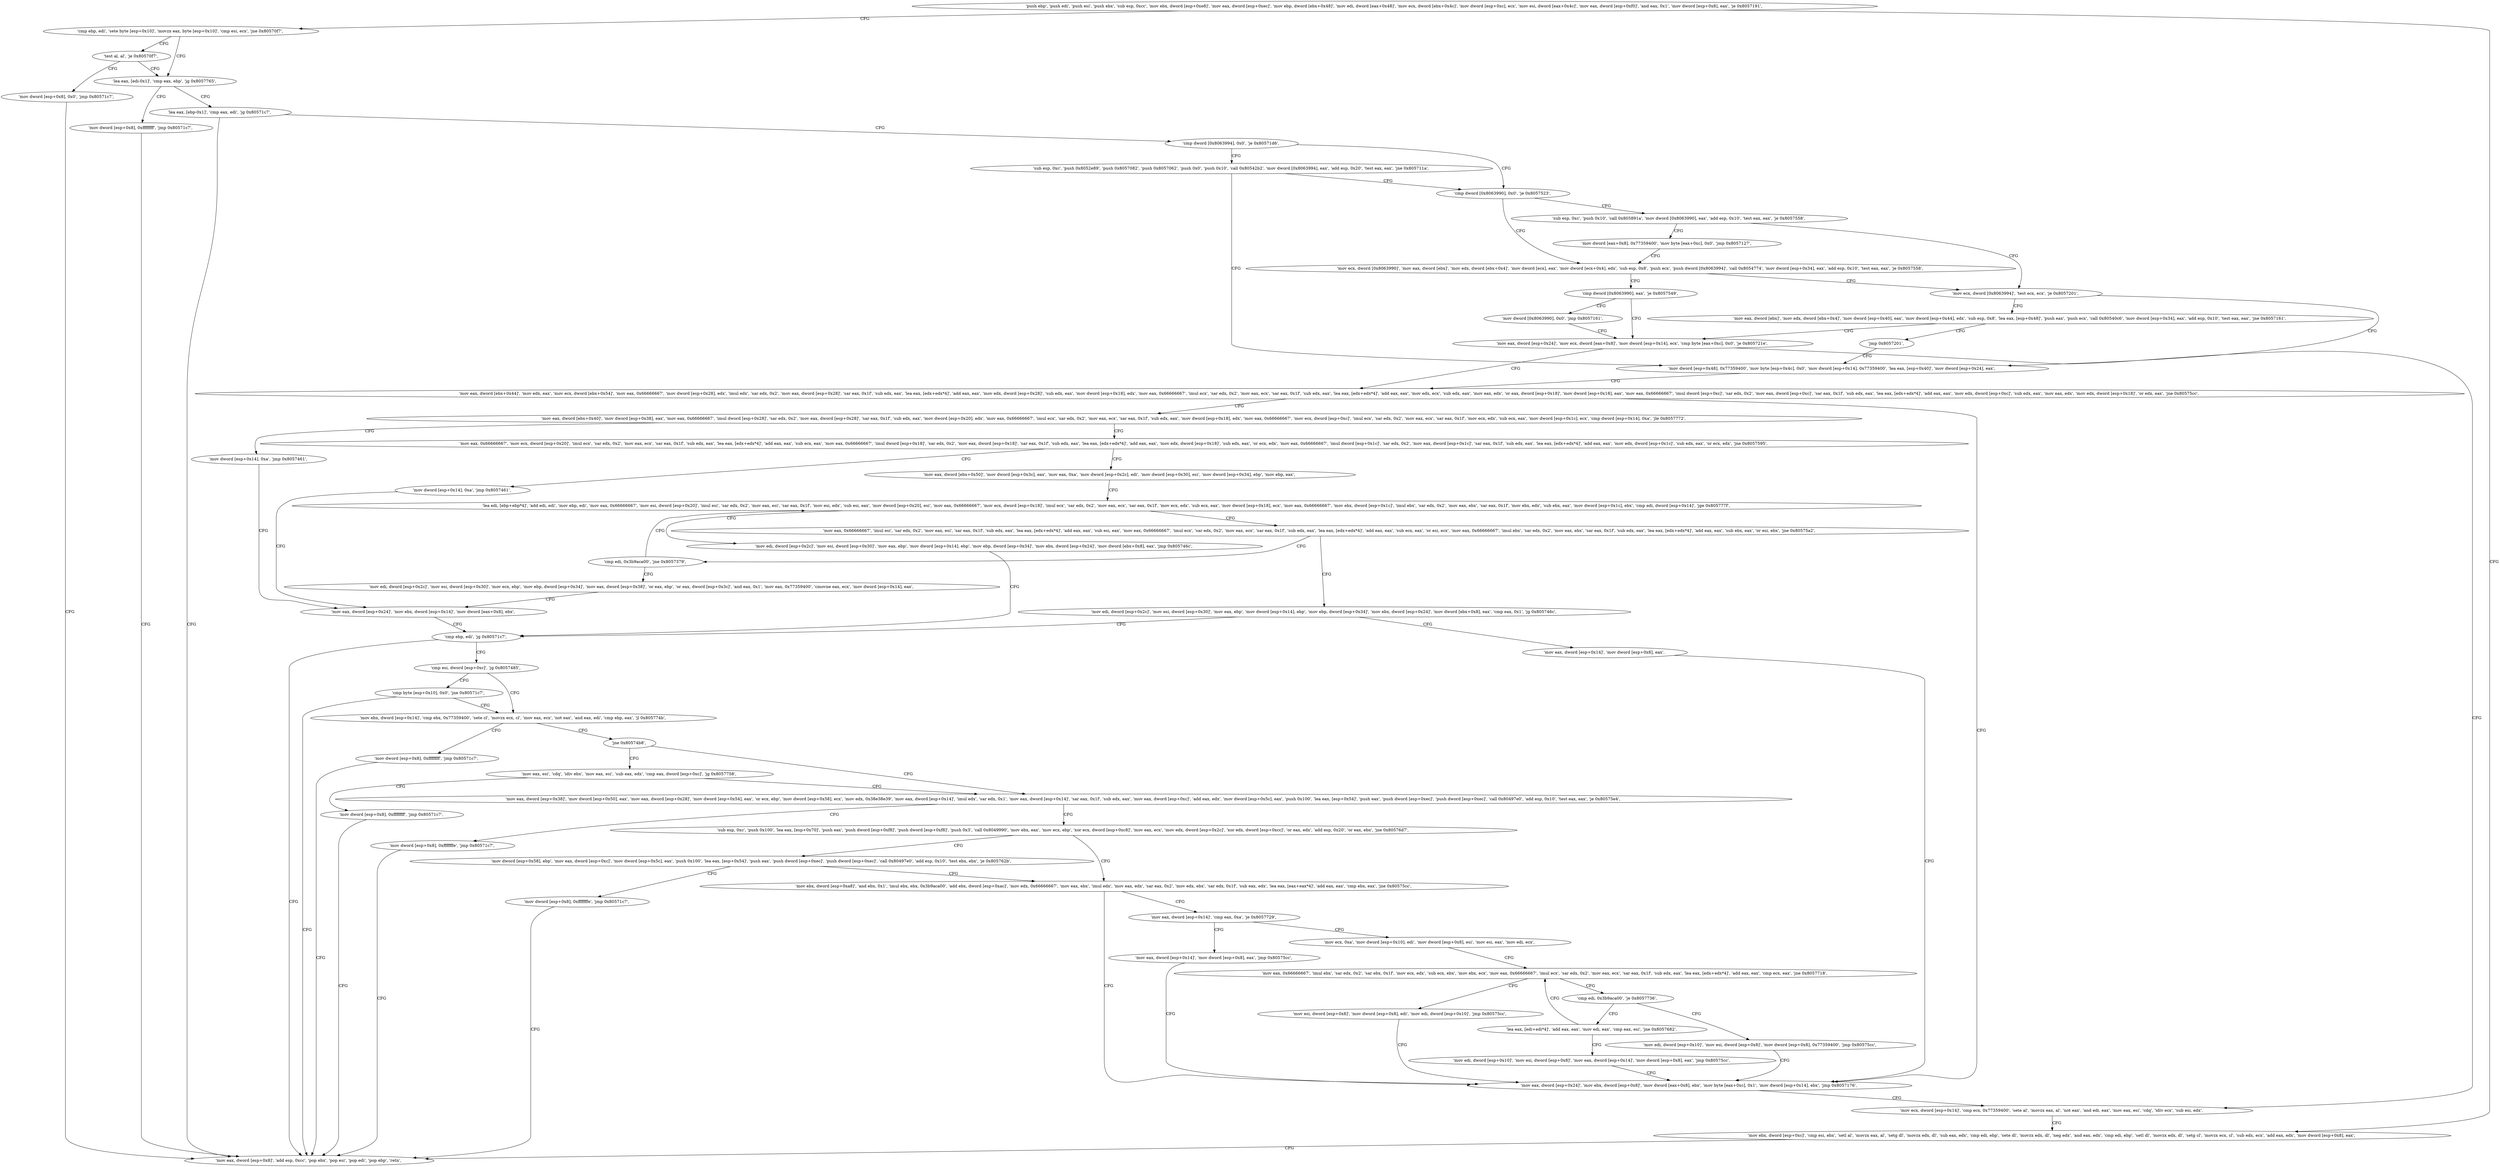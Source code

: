 digraph "func" {
"134574234" [label = "'push ebp', 'push edi', 'push esi', 'push ebx', 'sub esp, 0xcc', 'mov ebx, dword [esp+0xe8]', 'mov eax, dword [esp+0xec]', 'mov ebp, dword [ebx+0x48]', 'mov edi, dword [eax+0x48]', 'mov ecx, dword [ebx+0x4c]', 'mov dword [esp+0xc], ecx', 'mov esi, dword [eax+0x4c]', 'mov eax, dword [esp+0xf0]', 'and eax, 0x1', 'mov dword [esp+0x8], eax', 'je 0x8057191', " ]
"134574481" [label = "'mov ebx, dword [esp+0xc]', 'cmp esi, ebx', 'setl al', 'movzx eax, al', 'setg dl', 'movzx edx, dl', 'sub eax, edx', 'cmp edi, ebp', 'sete dl', 'movzx edx, dl', 'neg edx', 'and eax, edx', 'cmp edi, ebp', 'setl dl', 'movzx edx, dl', 'setg cl', 'movzx ecx, cl', 'sub edx, ecx', 'add eax, edx', 'mov dword [esp+0x8], eax', " ]
"134574294" [label = "'cmp ebp, edi', 'sete byte [esp+0x10]', 'movzx eax, byte [esp+0x10]', 'cmp esi, ecx', 'jne 0x80570f7', " ]
"134574535" [label = "'mov eax, dword [esp+0x8]', 'add esp, 0xcc', 'pop ebx', 'pop esi', 'pop edi', 'pop ebp', 'retn', " ]
"134574327" [label = "'lea eax, [edi-0x1]', 'cmp eax, ebp', 'jg 0x8057765', " ]
"134574310" [label = "'test al, al', 'je 0x80570f7', " ]
"134575973" [label = "'mov dword [esp+0x8], 0xffffffff', 'jmp 0x80571c7', " ]
"134574338" [label = "'lea eax, [ebp-0x1]', 'cmp eax, edi', 'jg 0x80571c7', " ]
"134574314" [label = "'mov dword [esp+0x8], 0x0', 'jmp 0x80571c7', " ]
"134574349" [label = "'cmp dword [0x8063994], 0x0', 'je 0x80571d6', " ]
"134574550" [label = "'sub esp, 0xc', 'push 0x8052e89', 'push 0x8057082', 'push 0x8057062', 'push 0x0', 'push 0x10', 'call 0x80542b2', 'mov dword [0x8063994], eax', 'add esp, 0x20', 'test eax, eax', 'jne 0x805711a', " ]
"134574362" [label = "'cmp dword [0x8063990], 0x0', 'je 0x8057523', " ]
"134574593" [label = "'mov dword [esp+0x48], 0x77359400', 'mov byte [esp+0x4c], 0x0', 'mov dword [esp+0x14], 0x77359400', 'lea eax, [esp+0x40]', 'mov dword [esp+0x24], eax', " ]
"134575395" [label = "'sub esp, 0xc', 'push 0x10', 'call 0x805891a', 'mov dword [0x8063990], eax', 'add esp, 0x10', 'test eax, eax', 'je 0x8057558', " ]
"134574375" [label = "'mov ecx, dword [0x8063990]', 'mov eax, dword [ebx]', 'mov edx, dword [ebx+0x4]', 'mov dword [ecx], eax', 'mov dword [ecx+0x4], edx', 'sub esp, 0x8', 'push ecx', 'push dword [0x8063994]', 'call 0x8054774', 'mov dword [esp+0x34], eax', 'add esp, 0x10', 'test eax, eax', 'je 0x8057558', " ]
"134574622" [label = "'mov eax, dword [ebx+0x44]', 'mov edx, eax', 'mov ecx, dword [ebx+0x54]', 'mov eax, 0x66666667', 'mov dword [esp+0x28], edx', 'imul edx', 'sar edx, 0x2', 'mov eax, dword [esp+0x28]', 'sar eax, 0x1f', 'sub edx, eax', 'lea eax, [edx+edx*4]', 'add eax, eax', 'mov edx, dword [esp+0x28]', 'sub edx, eax', 'mov dword [esp+0x18], edx', 'mov eax, 0x66666667', 'imul ecx', 'sar edx, 0x2', 'mov eax, ecx', 'sar eax, 0x1f', 'sub edx, eax', 'lea eax, [edx+edx*4]', 'add eax, eax', 'mov edx, ecx', 'sub edx, eax', 'mov eax, edx', 'or eax, dword [esp+0x18]', 'mov dword [esp+0x18], eax', 'mov eax, 0x66666667', 'imul dword [esp+0xc]', 'sar edx, 0x2', 'mov eax, dword [esp+0xc]', 'sar eax, 0x1f', 'sub edx, eax', 'lea eax, [edx+edx*4]', 'add eax, eax', 'mov edx, dword [esp+0xc]', 'sub edx, eax', 'mov eax, edx', 'mov edx, dword [esp+0x18]', 'or edx, eax', 'jne 0x80575cc', " ]
"134575448" [label = "'mov ecx, dword [0x8063994]', 'test ecx, ecx', 'je 0x8057201', " ]
"134575417" [label = "'mov dword [eax+0x8], 0x77359400', 'mov byte [eax+0xc], 0x0', 'jmp 0x8057127', " ]
"134574421" [label = "'cmp dword [0x8063990], eax', 'je 0x8057549', " ]
"134575564" [label = "'mov eax, dword [esp+0x24]', 'mov ebx, dword [esp+0x8]', 'mov dword [eax+0x8], ebx', 'mov byte [eax+0xc], 0x1', 'mov dword [esp+0x14], ebx', 'jmp 0x8057176', " ]
"134574454" [label = "'mov ecx, dword [esp+0x14]', 'cmp ecx, 0x77359400', 'sete al', 'movzx eax, al', 'not eax', 'and edi, eax', 'mov eax, esi', 'cdq', 'idiv ecx', 'sub esi, edx', " ]
"134574750" [label = "'mov eax, dword [ebx+0x40]', 'mov dword [esp+0x38], eax', 'mov eax, 0x66666667', 'imul dword [esp+0x28]', 'sar edx, 0x2', 'mov eax, dword [esp+0x28]', 'sar eax, 0x1f', 'sub edx, eax', 'mov dword [esp+0x20], edx', 'mov eax, 0x66666667', 'imul ecx', 'sar edx, 0x2', 'mov eax, ecx', 'sar eax, 0x1f', 'sub edx, eax', 'mov dword [esp+0x18], edx', 'mov eax, 0x66666667', 'mov ecx, dword [esp+0xc]', 'imul ecx', 'sar edx, 0x2', 'mov eax, ecx', 'sar eax, 0x1f', 'mov ecx, edx', 'sub ecx, eax', 'mov dword [esp+0x1c], ecx', 'cmp dword [esp+0x14], 0xa', 'jle 0x8057772', " ]
"134575986" [label = "'mov dword [esp+0x14], 0xa', 'jmp 0x8057461', " ]
"134574841" [label = "'mov eax, 0x66666667', 'mov ecx, dword [esp+0x20]', 'imul ecx', 'sar edx, 0x2', 'mov eax, ecx', 'sar eax, 0x1f', 'sub edx, eax', 'lea eax, [edx+edx*4]', 'add eax, eax', 'sub ecx, eax', 'mov eax, 0x66666667', 'imul dword [esp+0x18]', 'sar edx, 0x2', 'mov eax, dword [esp+0x18]', 'sar eax, 0x1f', 'sub edx, eax', 'lea eax, [edx+edx*4]', 'add eax, eax', 'mov edx, dword [esp+0x18]', 'sub edx, eax', 'or ecx, edx', 'mov eax, 0x66666667', 'imul dword [esp+0x1c]', 'sar edx, 0x2', 'mov eax, dword [esp+0x1c]', 'sar eax, 0x1f', 'sub edx, eax', 'lea eax, [edx+edx*4]', 'add eax, eax', 'mov edx, dword [esp+0x1c]', 'sub edx, eax', 'or ecx, edx', 'jne 0x8057595', " ]
"134575462" [label = "'mov eax, dword [ebx]', 'mov edx, dword [ebx+0x4]', 'mov dword [esp+0x40], eax', 'mov dword [esp+0x44], edx', 'sub esp, 0x8', 'lea eax, [esp+0x48]', 'push eax', 'push ecx', 'call 0x80540c6', 'mov dword [esp+0x34], eax', 'add esp, 0x10', 'test eax, eax', 'jne 0x8057161', " ]
"134575433" [label = "'mov dword [0x8063990], 0x0', 'jmp 0x8057161', " ]
"134574433" [label = "'mov eax, dword [esp+0x24]', 'mov ecx, dword [eax+0x8]', 'mov dword [esp+0x14], ecx', 'cmp byte [eax+0xc], 0x0', 'je 0x805721e', " ]
"134575201" [label = "'mov eax, dword [esp+0x24]', 'mov ebx, dword [esp+0x14]', 'mov dword [eax+0x8], ebx', " ]
"134575509" [label = "'mov dword [esp+0x14], 0xa', 'jmp 0x8057461', " ]
"134574943" [label = "'mov eax, dword [ebx+0x50]', 'mov dword [esp+0x3c], eax', 'mov eax, 0xa', 'mov dword [esp+0x2c], edi', 'mov dword [esp+0x30], esi', 'mov dword [esp+0x34], ebp', 'mov ebp, eax', " ]
"134575504" [label = "'jmp 0x8057201', " ]
"134575212" [label = "'cmp ebp, edi', 'jg 0x80571c7', " ]
"134574969" [label = "'lea edi, [ebp+ebp*4]', 'add edi, edi', 'mov ebp, edi', 'mov eax, 0x66666667', 'mov esi, dword [esp+0x20]', 'imul esi', 'sar edx, 0x2', 'mov eax, esi', 'sar eax, 0x1f', 'mov esi, edx', 'sub esi, eax', 'mov dword [esp+0x20], esi', 'mov eax, 0x66666667', 'mov ecx, dword [esp+0x18]', 'imul ecx', 'sar edx, 0x2', 'mov eax, ecx', 'sar eax, 0x1f', 'mov ecx, edx', 'sub ecx, eax', 'mov dword [esp+0x18], ecx', 'mov eax, 0x66666667', 'mov ebx, dword [esp+0x1c]', 'imul ebx', 'sar edx, 0x2', 'mov eax, ebx', 'sar eax, 0x1f', 'mov ebx, edx', 'sub ebx, eax', 'mov dword [esp+0x1c], ebx', 'cmp edi, dword [esp+0x14]', 'jge 0x805777f', " ]
"134575220" [label = "'cmp esi, dword [esp+0xc]', 'jg 0x8057485', " ]
"134575237" [label = "'mov ebx, dword [esp+0x14]', 'cmp ebx, 0x77359400', 'sete cl', 'movzx ecx, cl', 'mov eax, ecx', 'not eax', 'and eax, edi', 'cmp ebp, eax', 'jl 0x805774b', " ]
"134575226" [label = "'cmp byte [esp+0x10], 0x0', 'jne 0x80571c7', " ]
"134575999" [label = "'mov edi, dword [esp+0x2c]', 'mov esi, dword [esp+0x30]', 'mov eax, ebp', 'mov dword [esp+0x14], ebp', 'mov ebp, dword [esp+0x34]', 'mov ebx, dword [esp+0x24]', 'mov dword [ebx+0x8], eax', 'jmp 0x805746c', " ]
"134575068" [label = "'mov eax, 0x66666667', 'imul esi', 'sar edx, 0x2', 'mov eax, esi', 'sar eax, 0x1f', 'sub edx, eax', 'lea eax, [edx+edx*4]', 'add eax, eax', 'sub esi, eax', 'mov eax, 0x66666667', 'imul ecx', 'sar edx, 0x2', 'mov eax, ecx', 'sar eax, 0x1f', 'sub edx, eax', 'lea eax, [edx+edx*4]', 'add eax, eax', 'sub ecx, eax', 'or esi, ecx', 'mov eax, 0x66666667', 'imul ebx', 'sar edx, 0x2', 'mov eax, ebx', 'sar eax, 0x1f', 'sub edx, eax', 'lea eax, [edx+edx*4]', 'add eax, eax', 'sub ebx, eax', 'or esi, ebx', 'jne 0x80575a2', " ]
"134575522" [label = "'mov edi, dword [esp+0x2c]', 'mov esi, dword [esp+0x30]', 'mov eax, ebp', 'mov dword [esp+0x14], ebp', 'mov ebp, dword [esp+0x34]', 'mov ebx, dword [esp+0x24]', 'mov dword [ebx+0x8], eax', 'cmp eax, 0x1', 'jg 0x805746c', " ]
"134575150" [label = "'cmp edi, 0x3b9aca00', 'jne 0x8057379', " ]
"134575947" [label = "'mov dword [esp+0x8], 0xffffffff', 'jmp 0x80571c7', " ]
"134575267" [label = "'jne 0x80574b8', " ]
"134575556" [label = "'mov eax, dword [esp+0x14]', 'mov dword [esp+0x8], eax', " ]
"134575162" [label = "'mov edi, dword [esp+0x2c]', 'mov esi, dword [esp+0x30]', 'mov ecx, ebp', 'mov ebp, dword [esp+0x34]', 'mov eax, dword [esp+0x38]', 'or eax, ebp', 'or eax, dword [esp+0x3c]', 'and eax, 0x1', 'mov eax, 0x77359400', 'cmovne eax, ecx', 'mov dword [esp+0x14], eax', " ]
"134575288" [label = "'mov eax, dword [esp+0x38]', 'mov dword [esp+0x50], eax', 'mov eax, dword [esp+0x28]', 'mov dword [esp+0x54], eax', 'or ecx, ebp', 'mov dword [esp+0x58], ecx', 'mov edx, 0x38e38e39', 'mov eax, dword [esp+0x14]', 'imul edx', 'sar edx, 0x1', 'mov eax, dword [esp+0x14]', 'sar eax, 0x1f', 'sub edx, eax', 'mov eax, dword [esp+0xc]', 'add eax, edx', 'mov dword [esp+0x5c], eax', 'push 0x100', 'lea eax, [esp+0x54]', 'push eax', 'push dword [esp+0xec]', 'push dword [esp+0xec]', 'call 0x80497e0', 'add esp, 0x10', 'test eax, eax', 'je 0x80575e4', " ]
"134575269" [label = "'mov eax, esi', 'cdq', 'idiv ebx', 'mov eax, esi', 'sub eax, edx', 'cmp eax, dword [esp+0xc]', 'jg 0x8057758', " ]
"134575588" [label = "'sub esp, 0xc', 'push 0x100', 'lea eax, [esp+0x70]', 'push eax', 'push dword [esp+0xf8]', 'push dword [esp+0xf8]', 'push 0x3', 'call 0x8049990', 'mov ebx, eax', 'mov ecx, ebp', 'xor ecx, dword [esp+0xc8]', 'mov eax, ecx', 'mov edx, dword [esp+0x2c]', 'xor edx, dword [esp+0xcc]', 'or eax, edx', 'add esp, 0x20', 'or eax, ebx', 'jne 0x80576d7', " ]
"134575382" [label = "'mov dword [esp+0x8], 0xfffffffe', 'jmp 0x80571c7', " ]
"134575960" [label = "'mov dword [esp+0x8], 0xffffffff', 'jmp 0x80571c7', " ]
"134575831" [label = "'mov dword [esp+0x58], ebp', 'mov eax, dword [esp+0xc]', 'mov dword [esp+0x5c], eax', 'push 0x100', 'lea eax, [esp+0x54]', 'push eax', 'push dword [esp+0xec]', 'push dword [esp+0xec]', 'call 0x80497e0', 'add esp, 0x10', 'test ebx, ebx', 'je 0x805762b', " ]
"134575659" [label = "'mov ebx, dword [esp+0xa8]', 'and ebx, 0x1', 'imul ebx, ebx, 0x3b9aca00', 'add ebx, dword [esp+0xac]', 'mov edx, 0x66666667', 'mov eax, ebx', 'imul edx', 'mov eax, edx', 'sar eax, 0x2', 'mov edx, ebx', 'sar edx, 0x1f', 'sub eax, edx', 'lea eax, [eax+eax*4]', 'add eax, eax', 'cmp ebx, eax', 'jne 0x80575cc', " ]
"134575883" [label = "'mov dword [esp+0x8], 0xfffffffe', 'jmp 0x80571c7', " ]
"134575716" [label = "'mov eax, dword [esp+0x14]', 'cmp eax, 0xa', 'je 0x8057729', " ]
"134575913" [label = "'mov eax, dword [esp+0x14]', 'mov dword [esp+0x8], eax', 'jmp 0x80575cc', " ]
"134575729" [label = "'mov ecx, 0xa', 'mov dword [esp+0x10], edi', 'mov dword [esp+0x8], esi', 'mov esi, eax', 'mov edi, ecx', " ]
"134575746" [label = "'mov eax, 0x66666667', 'imul ebx', 'sar edx, 0x2', 'sar ebx, 0x1f', 'mov ecx, edx', 'sub ecx, ebx', 'mov ebx, ecx', 'mov eax, 0x66666667', 'imul ecx', 'sar edx, 0x2', 'mov eax, ecx', 'sar eax, 0x1f', 'sub edx, eax', 'lea eax, [edx+edx*4]', 'add eax, eax', 'cmp ecx, eax', 'jne 0x8057718', " ]
"134575896" [label = "'mov esi, dword [esp+0x8]', 'mov dword [esp+0x8], edi', 'mov edi, dword [esp+0x10]', 'jmp 0x80575cc', " ]
"134575791" [label = "'cmp edi, 0x3b9aca00', 'je 0x8057736', " ]
"134575926" [label = "'mov edi, dword [esp+0x10]', 'mov esi, dword [esp+0x8]', 'mov dword [esp+0x8], 0x77359400', 'jmp 0x80575cc', " ]
"134575799" [label = "'lea eax, [edi+edi*4]', 'add eax, eax', 'mov edi, eax', 'cmp eax, esi', 'jne 0x8057682', " ]
"134575810" [label = "'mov edi, dword [esp+0x10]', 'mov esi, dword [esp+0x8]', 'mov eax, dword [esp+0x14]', 'mov dword [esp+0x8], eax', 'jmp 0x80575cc', " ]
"134574234" -> "134574481" [ label = "CFG" ]
"134574234" -> "134574294" [ label = "CFG" ]
"134574481" -> "134574535" [ label = "CFG" ]
"134574294" -> "134574327" [ label = "CFG" ]
"134574294" -> "134574310" [ label = "CFG" ]
"134574327" -> "134575973" [ label = "CFG" ]
"134574327" -> "134574338" [ label = "CFG" ]
"134574310" -> "134574327" [ label = "CFG" ]
"134574310" -> "134574314" [ label = "CFG" ]
"134575973" -> "134574535" [ label = "CFG" ]
"134574338" -> "134574535" [ label = "CFG" ]
"134574338" -> "134574349" [ label = "CFG" ]
"134574314" -> "134574535" [ label = "CFG" ]
"134574349" -> "134574550" [ label = "CFG" ]
"134574349" -> "134574362" [ label = "CFG" ]
"134574550" -> "134574362" [ label = "CFG" ]
"134574550" -> "134574593" [ label = "CFG" ]
"134574362" -> "134575395" [ label = "CFG" ]
"134574362" -> "134574375" [ label = "CFG" ]
"134574593" -> "134574622" [ label = "CFG" ]
"134575395" -> "134575448" [ label = "CFG" ]
"134575395" -> "134575417" [ label = "CFG" ]
"134574375" -> "134575448" [ label = "CFG" ]
"134574375" -> "134574421" [ label = "CFG" ]
"134574622" -> "134575564" [ label = "CFG" ]
"134574622" -> "134574750" [ label = "CFG" ]
"134575448" -> "134574593" [ label = "CFG" ]
"134575448" -> "134575462" [ label = "CFG" ]
"134575417" -> "134574375" [ label = "CFG" ]
"134574421" -> "134575433" [ label = "CFG" ]
"134574421" -> "134574433" [ label = "CFG" ]
"134575564" -> "134574454" [ label = "CFG" ]
"134574454" -> "134574481" [ label = "CFG" ]
"134574750" -> "134575986" [ label = "CFG" ]
"134574750" -> "134574841" [ label = "CFG" ]
"134575986" -> "134575201" [ label = "CFG" ]
"134574841" -> "134575509" [ label = "CFG" ]
"134574841" -> "134574943" [ label = "CFG" ]
"134575462" -> "134574433" [ label = "CFG" ]
"134575462" -> "134575504" [ label = "CFG" ]
"134575433" -> "134574433" [ label = "CFG" ]
"134574433" -> "134574622" [ label = "CFG" ]
"134574433" -> "134574454" [ label = "CFG" ]
"134575201" -> "134575212" [ label = "CFG" ]
"134575509" -> "134575201" [ label = "CFG" ]
"134574943" -> "134574969" [ label = "CFG" ]
"134575504" -> "134574593" [ label = "CFG" ]
"134575212" -> "134574535" [ label = "CFG" ]
"134575212" -> "134575220" [ label = "CFG" ]
"134574969" -> "134575999" [ label = "CFG" ]
"134574969" -> "134575068" [ label = "CFG" ]
"134575220" -> "134575237" [ label = "CFG" ]
"134575220" -> "134575226" [ label = "CFG" ]
"134575237" -> "134575947" [ label = "CFG" ]
"134575237" -> "134575267" [ label = "CFG" ]
"134575226" -> "134574535" [ label = "CFG" ]
"134575226" -> "134575237" [ label = "CFG" ]
"134575999" -> "134575212" [ label = "CFG" ]
"134575068" -> "134575522" [ label = "CFG" ]
"134575068" -> "134575150" [ label = "CFG" ]
"134575522" -> "134575212" [ label = "CFG" ]
"134575522" -> "134575556" [ label = "CFG" ]
"134575150" -> "134574969" [ label = "CFG" ]
"134575150" -> "134575162" [ label = "CFG" ]
"134575947" -> "134574535" [ label = "CFG" ]
"134575267" -> "134575288" [ label = "CFG" ]
"134575267" -> "134575269" [ label = "CFG" ]
"134575556" -> "134575564" [ label = "CFG" ]
"134575162" -> "134575201" [ label = "CFG" ]
"134575288" -> "134575588" [ label = "CFG" ]
"134575288" -> "134575382" [ label = "CFG" ]
"134575269" -> "134575960" [ label = "CFG" ]
"134575269" -> "134575288" [ label = "CFG" ]
"134575588" -> "134575831" [ label = "CFG" ]
"134575588" -> "134575659" [ label = "CFG" ]
"134575382" -> "134574535" [ label = "CFG" ]
"134575960" -> "134574535" [ label = "CFG" ]
"134575831" -> "134575659" [ label = "CFG" ]
"134575831" -> "134575883" [ label = "CFG" ]
"134575659" -> "134575564" [ label = "CFG" ]
"134575659" -> "134575716" [ label = "CFG" ]
"134575883" -> "134574535" [ label = "CFG" ]
"134575716" -> "134575913" [ label = "CFG" ]
"134575716" -> "134575729" [ label = "CFG" ]
"134575913" -> "134575564" [ label = "CFG" ]
"134575729" -> "134575746" [ label = "CFG" ]
"134575746" -> "134575896" [ label = "CFG" ]
"134575746" -> "134575791" [ label = "CFG" ]
"134575896" -> "134575564" [ label = "CFG" ]
"134575791" -> "134575926" [ label = "CFG" ]
"134575791" -> "134575799" [ label = "CFG" ]
"134575926" -> "134575564" [ label = "CFG" ]
"134575799" -> "134575746" [ label = "CFG" ]
"134575799" -> "134575810" [ label = "CFG" ]
"134575810" -> "134575564" [ label = "CFG" ]
}
